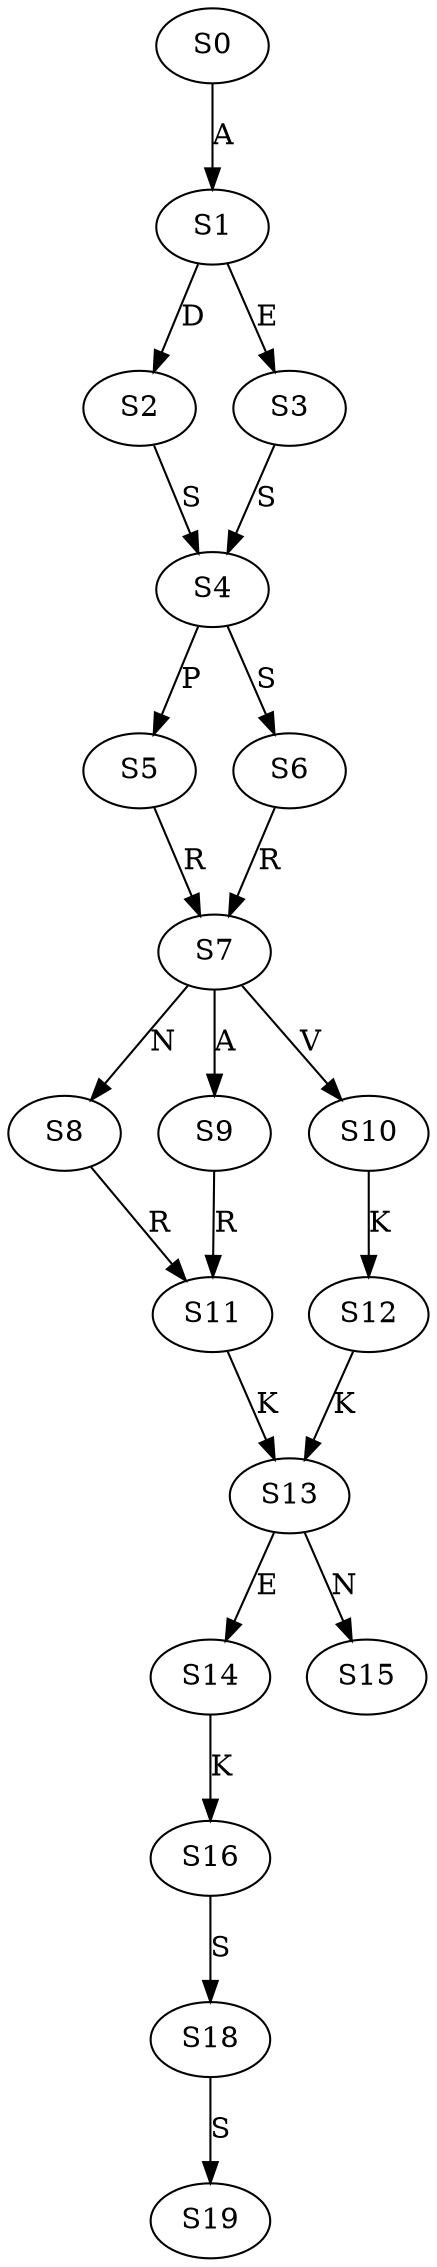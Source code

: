 strict digraph  {
	S0 -> S1 [ label = A ];
	S1 -> S2 [ label = D ];
	S1 -> S3 [ label = E ];
	S2 -> S4 [ label = S ];
	S3 -> S4 [ label = S ];
	S4 -> S5 [ label = P ];
	S4 -> S6 [ label = S ];
	S5 -> S7 [ label = R ];
	S6 -> S7 [ label = R ];
	S7 -> S8 [ label = N ];
	S7 -> S9 [ label = A ];
	S7 -> S10 [ label = V ];
	S8 -> S11 [ label = R ];
	S9 -> S11 [ label = R ];
	S10 -> S12 [ label = K ];
	S11 -> S13 [ label = K ];
	S12 -> S13 [ label = K ];
	S13 -> S14 [ label = E ];
	S13 -> S15 [ label = N ];
	S14 -> S16 [ label = K ];
	S16 -> S18 [ label = S ];
	S18 -> S19 [ label = S ];
}
